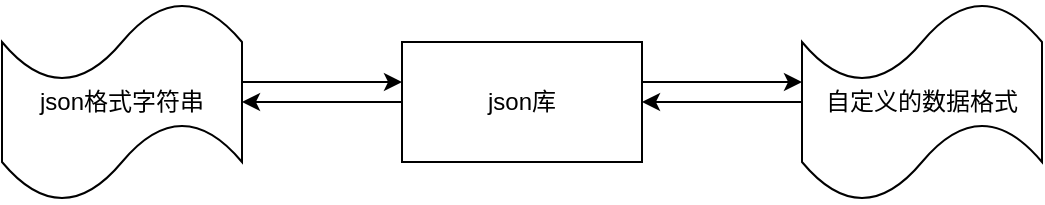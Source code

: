 <mxfile version="24.0.4" type="device">
  <diagram name="第 1 页" id="EYXrK2PX5--47g2wrMfo">
    <mxGraphModel dx="941" dy="644" grid="1" gridSize="10" guides="1" tooltips="1" connect="1" arrows="1" fold="1" page="1" pageScale="1" pageWidth="827" pageHeight="1169" math="0" shadow="0">
      <root>
        <mxCell id="0" />
        <mxCell id="1" parent="0" />
        <mxCell id="fzmuUnm974bnPMUxqQIk-13" value="" style="edgeStyle=orthogonalEdgeStyle;rounded=0;orthogonalLoop=1;jettySize=auto;html=1;" edge="1" parent="1" source="fzmuUnm974bnPMUxqQIk-11" target="fzmuUnm974bnPMUxqQIk-12">
          <mxGeometry relative="1" as="geometry">
            <Array as="points">
              <mxPoint x="220" y="240" />
              <mxPoint x="220" y="240" />
            </Array>
          </mxGeometry>
        </mxCell>
        <mxCell id="fzmuUnm974bnPMUxqQIk-11" value="json格式字符串" style="shape=tape;whiteSpace=wrap;html=1;" vertex="1" parent="1">
          <mxGeometry x="50" y="200" width="120" height="100" as="geometry" />
        </mxCell>
        <mxCell id="fzmuUnm974bnPMUxqQIk-15" value="" style="edgeStyle=orthogonalEdgeStyle;rounded=0;orthogonalLoop=1;jettySize=auto;html=1;" edge="1" parent="1" source="fzmuUnm974bnPMUxqQIk-12" target="fzmuUnm974bnPMUxqQIk-14">
          <mxGeometry relative="1" as="geometry">
            <Array as="points">
              <mxPoint x="410" y="240" />
              <mxPoint x="410" y="240" />
            </Array>
          </mxGeometry>
        </mxCell>
        <mxCell id="fzmuUnm974bnPMUxqQIk-18" value="" style="edgeStyle=orthogonalEdgeStyle;rounded=0;orthogonalLoop=1;jettySize=auto;html=1;" edge="1" parent="1" source="fzmuUnm974bnPMUxqQIk-12" target="fzmuUnm974bnPMUxqQIk-11">
          <mxGeometry relative="1" as="geometry" />
        </mxCell>
        <mxCell id="fzmuUnm974bnPMUxqQIk-12" value="json库" style="whiteSpace=wrap;html=1;" vertex="1" parent="1">
          <mxGeometry x="250" y="220" width="120" height="60" as="geometry" />
        </mxCell>
        <mxCell id="fzmuUnm974bnPMUxqQIk-19" value="" style="edgeStyle=orthogonalEdgeStyle;rounded=0;orthogonalLoop=1;jettySize=auto;html=1;" edge="1" parent="1" source="fzmuUnm974bnPMUxqQIk-14" target="fzmuUnm974bnPMUxqQIk-12">
          <mxGeometry relative="1" as="geometry" />
        </mxCell>
        <mxCell id="fzmuUnm974bnPMUxqQIk-14" value="自定义的数据格式" style="shape=tape;whiteSpace=wrap;html=1;" vertex="1" parent="1">
          <mxGeometry x="450" y="200" width="120" height="100" as="geometry" />
        </mxCell>
      </root>
    </mxGraphModel>
  </diagram>
</mxfile>
